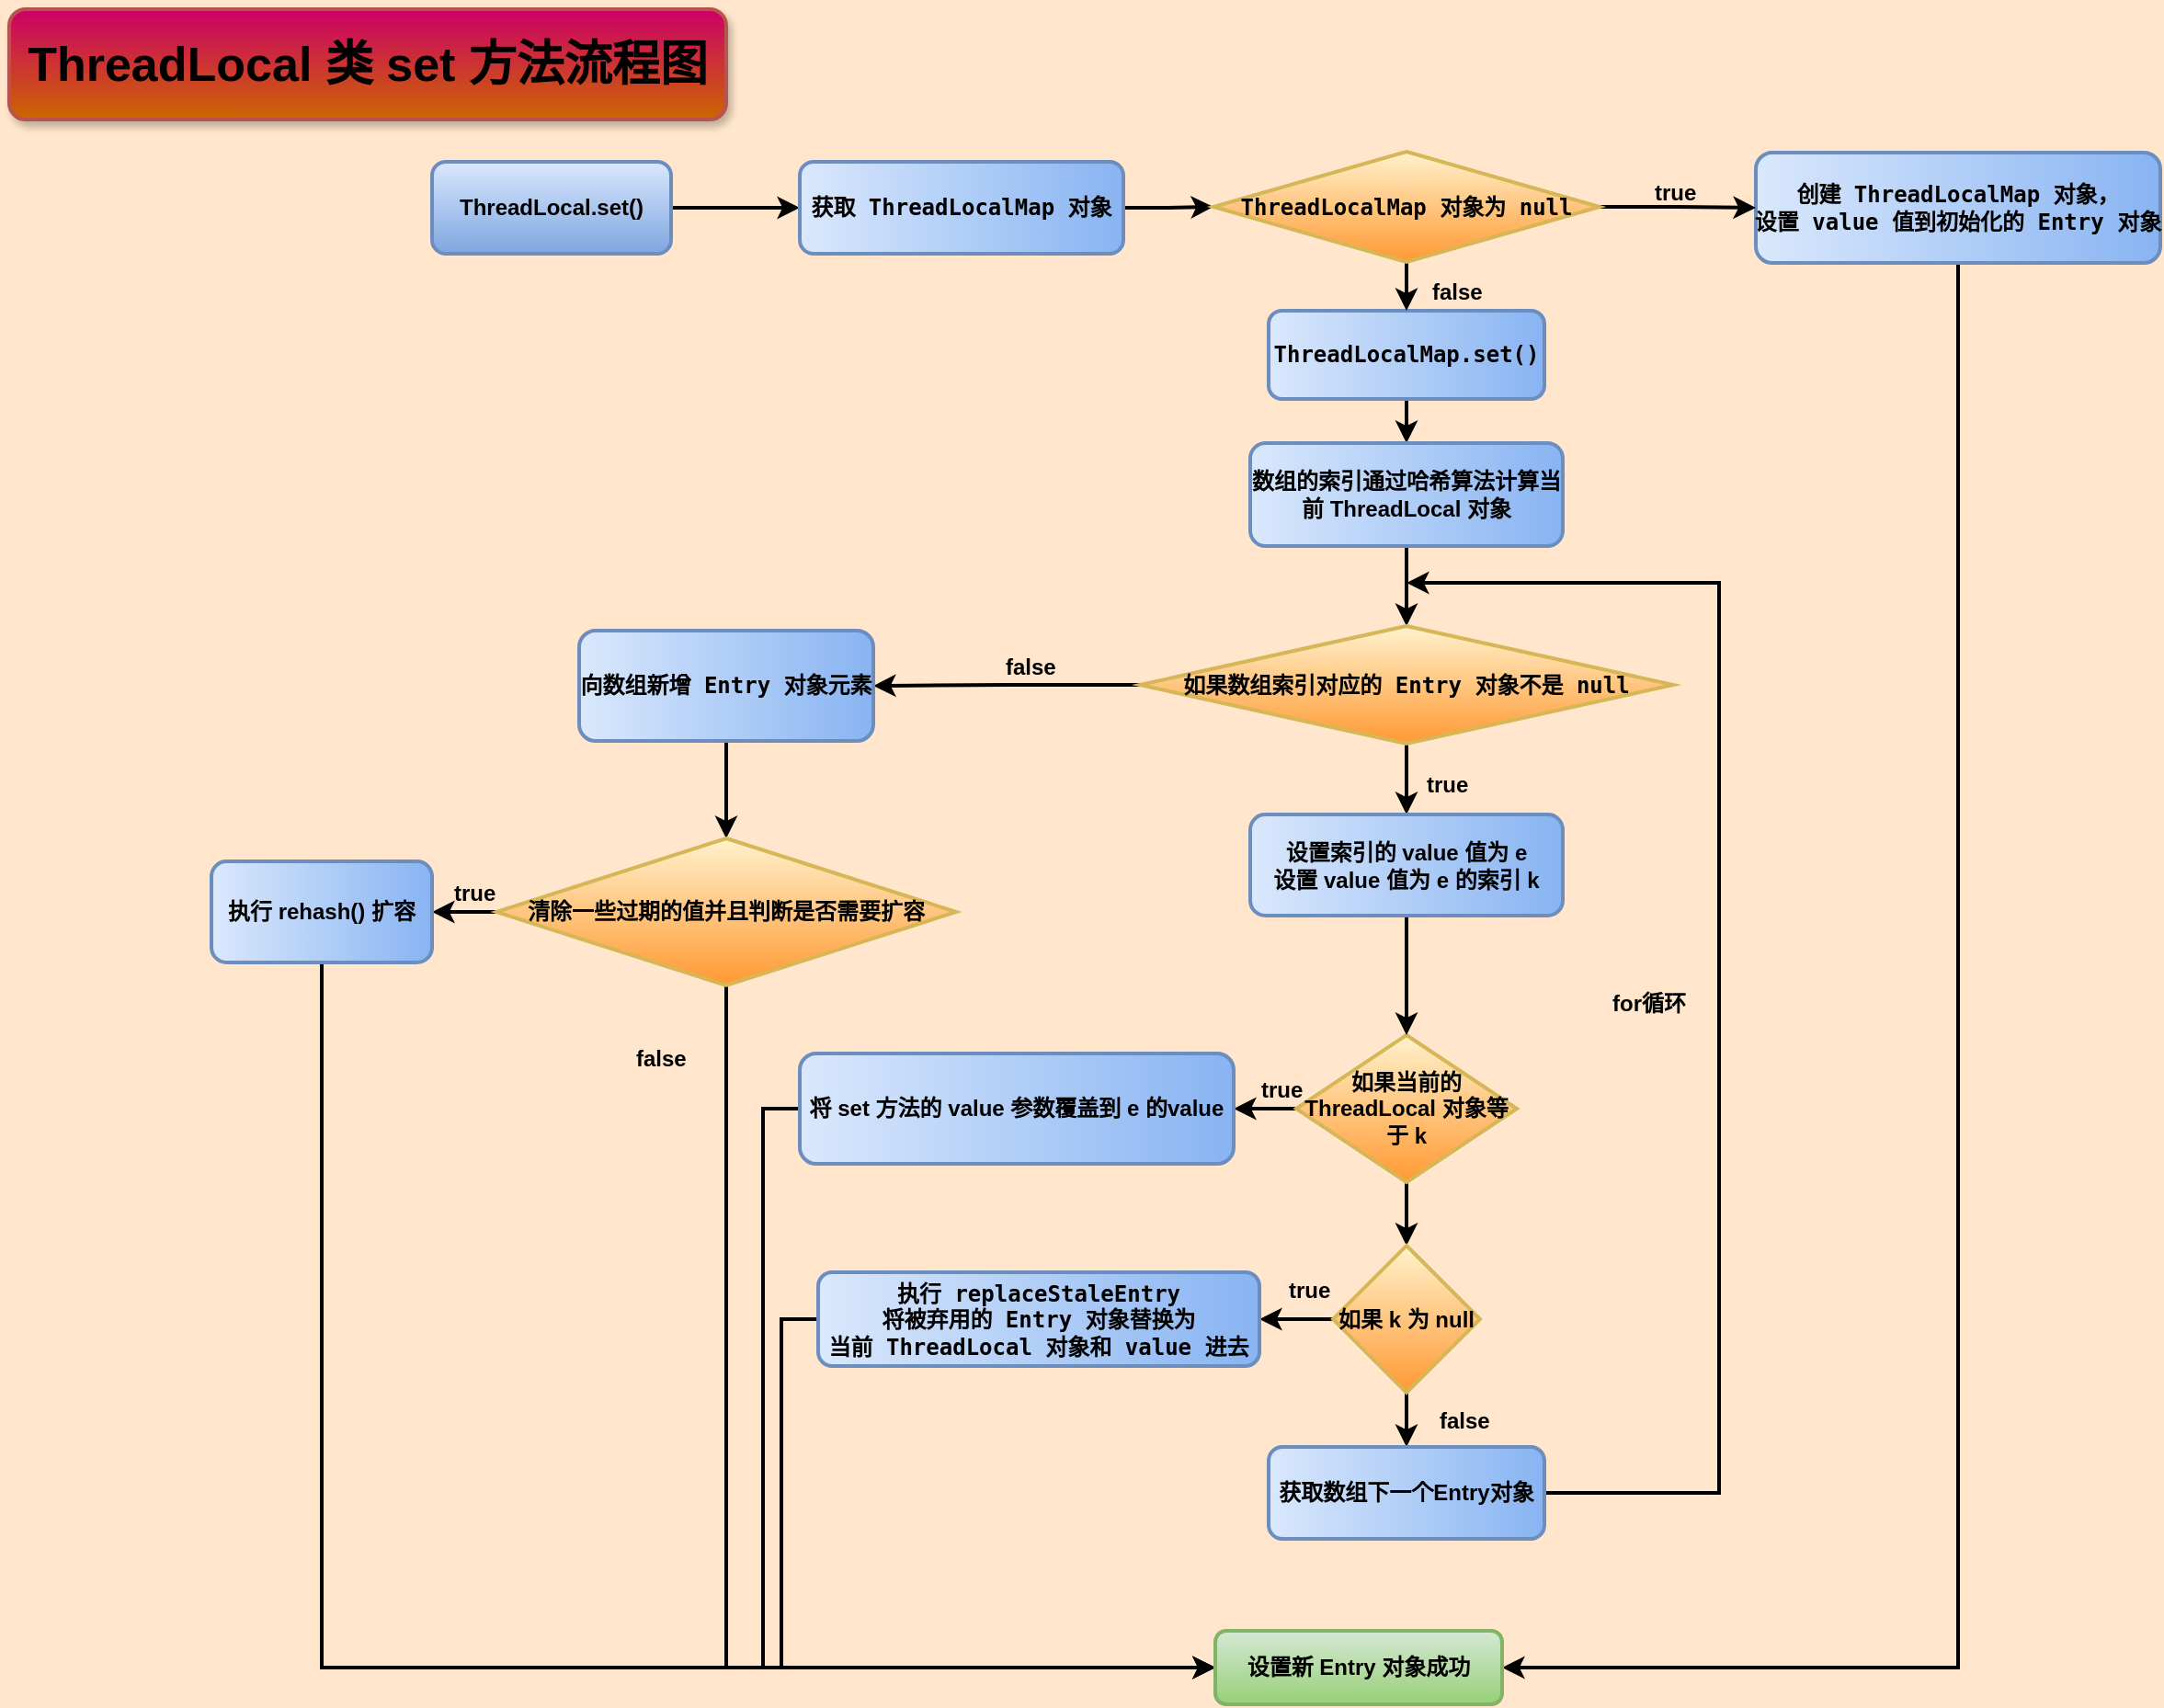 <mxfile version="10.8.8" type="device"><diagram id="uxtIHyr1_YFndTAVGwCa" name="第 1 页"><mxGraphModel dx="1989" dy="687" grid="1" gridSize="10" guides="1" tooltips="1" connect="1" arrows="1" fold="1" page="1" pageScale="1" pageWidth="827" pageHeight="1169" background="#FFE6CC" math="0" shadow="0"><root><mxCell id="0"/><mxCell id="1" parent="0"/><mxCell id="U7TYW46mipHk3XtVMcIB-161" style="edgeStyle=orthogonalEdgeStyle;rounded=0;orthogonalLoop=1;jettySize=auto;html=1;exitX=1;exitY=0.5;exitDx=0;exitDy=0;strokeWidth=2;comic=0;fontStyle=1" edge="1" parent="1" source="U7TYW46mipHk3XtVMcIB-1" target="U7TYW46mipHk3XtVMcIB-4"><mxGeometry relative="1" as="geometry"/></mxCell><mxCell id="U7TYW46mipHk3XtVMcIB-1" value="&lt;font style=&quot;font-size: 12px&quot;&gt;ThreadLocal.set()&lt;/font&gt;" style="rounded=1;whiteSpace=wrap;html=1;fontStyle=1;fillColor=#dae8fc;strokeColor=#6c8ebf;gradientColor=#7ea6e0;strokeWidth=2;comic=0;" vertex="1" parent="1"><mxGeometry x="-130" y="371" width="130" height="50" as="geometry"/></mxCell><mxCell id="U7TYW46mipHk3XtVMcIB-132" style="edgeStyle=orthogonalEdgeStyle;rounded=0;orthogonalLoop=1;jettySize=auto;html=1;exitX=0.5;exitY=1;exitDx=0;exitDy=0;entryX=1;entryY=0.5;entryDx=0;entryDy=0;fontStyle=1;strokeWidth=2;comic=0;" edge="1" parent="1" source="U7TYW46mipHk3XtVMcIB-2" target="U7TYW46mipHk3XtVMcIB-42"><mxGeometry relative="1" as="geometry"/></mxCell><mxCell id="U7TYW46mipHk3XtVMcIB-2" value="&lt;pre&gt;创建 ThreadLocalMap 对象，&lt;br&gt;设置 value 值到初始化的 Entry 对象&lt;/pre&gt;" style="rounded=1;whiteSpace=wrap;html=1;fontStyle=1;gradientColor=#88B4F2;fillColor=#dae8fc;strokeColor=#6c8ebf;gradientDirection=east;strokeWidth=2;comic=0;" vertex="1" parent="1"><mxGeometry x="590" y="366" width="220" height="60" as="geometry"/></mxCell><mxCell id="U7TYW46mipHk3XtVMcIB-18" style="edgeStyle=orthogonalEdgeStyle;rounded=0;orthogonalLoop=1;jettySize=auto;html=1;exitX=0.5;exitY=1;exitDx=0;exitDy=0;entryX=0.5;entryY=0;entryDx=0;entryDy=0;fontStyle=1;strokeWidth=2;comic=0;" edge="1" parent="1" source="U7TYW46mipHk3XtVMcIB-3" target="U7TYW46mipHk3XtVMcIB-10"><mxGeometry relative="1" as="geometry"/></mxCell><mxCell id="U7TYW46mipHk3XtVMcIB-3" value="&lt;pre&gt;ThreadLocalMap.set()&lt;/pre&gt;" style="rounded=1;whiteSpace=wrap;html=1;fontStyle=1;gradientColor=#88B4F2;fillColor=#dae8fc;strokeColor=#6c8ebf;gradientDirection=east;strokeWidth=2;comic=0;" vertex="1" parent="1"><mxGeometry x="325" y="452" width="150" height="48" as="geometry"/></mxCell><mxCell id="U7TYW46mipHk3XtVMcIB-160" style="edgeStyle=orthogonalEdgeStyle;rounded=0;orthogonalLoop=1;jettySize=auto;html=1;exitX=1;exitY=0.5;exitDx=0;exitDy=0;entryX=0;entryY=0.5;entryDx=0;entryDy=0;strokeWidth=2;comic=0;fontStyle=1" edge="1" parent="1" source="U7TYW46mipHk3XtVMcIB-4" target="U7TYW46mipHk3XtVMcIB-5"><mxGeometry relative="1" as="geometry"/></mxCell><mxCell id="U7TYW46mipHk3XtVMcIB-4" value="&lt;pre&gt;&lt;span&gt;获取 ThreadLocalMap 对象&lt;/span&gt;&lt;/pre&gt;" style="rounded=1;whiteSpace=wrap;html=1;fontStyle=1;gradientColor=#88B4F2;fillColor=#dae8fc;strokeColor=#6c8ebf;gradientDirection=east;strokeWidth=2;comic=0;" vertex="1" parent="1"><mxGeometry x="70" y="371" width="176" height="50" as="geometry"/></mxCell><mxCell id="U7TYW46mipHk3XtVMcIB-9" style="edgeStyle=orthogonalEdgeStyle;rounded=0;orthogonalLoop=1;jettySize=auto;html=1;exitX=0.5;exitY=1;exitDx=0;exitDy=0;entryX=0.5;entryY=0;entryDx=0;entryDy=0;fontStyle=1;strokeWidth=2;comic=0;" edge="1" parent="1" source="U7TYW46mipHk3XtVMcIB-5" target="U7TYW46mipHk3XtVMcIB-3"><mxGeometry relative="1" as="geometry"/></mxCell><mxCell id="U7TYW46mipHk3XtVMcIB-48" style="edgeStyle=orthogonalEdgeStyle;rounded=0;orthogonalLoop=1;jettySize=auto;html=1;exitX=1;exitY=0.5;exitDx=0;exitDy=0;entryX=0;entryY=0.5;entryDx=0;entryDy=0;fontStyle=1;strokeWidth=2;comic=0;" edge="1" parent="1" source="U7TYW46mipHk3XtVMcIB-5" target="U7TYW46mipHk3XtVMcIB-2"><mxGeometry relative="1" as="geometry"/></mxCell><mxCell id="U7TYW46mipHk3XtVMcIB-5" value="&lt;pre&gt;ThreadLocalMap 对象为 null&lt;/pre&gt;" style="rhombus;whiteSpace=wrap;html=1;fontStyle=1;gradientColor=#FF9933;fillColor=#fff2cc;strokeColor=#d6b656;strokeWidth=2;comic=0;" vertex="1" parent="1"><mxGeometry x="295" y="365.5" width="210" height="60" as="geometry"/></mxCell><mxCell id="U7TYW46mipHk3XtVMcIB-19" style="edgeStyle=orthogonalEdgeStyle;rounded=0;orthogonalLoop=1;jettySize=auto;html=1;exitX=0.5;exitY=1;exitDx=0;exitDy=0;entryX=0.5;entryY=0;entryDx=0;entryDy=0;fontStyle=1;strokeWidth=2;comic=0;" edge="1" parent="1" source="U7TYW46mipHk3XtVMcIB-10" target="U7TYW46mipHk3XtVMcIB-11"><mxGeometry relative="1" as="geometry"/></mxCell><mxCell id="U7TYW46mipHk3XtVMcIB-10" value="数组的索引通过哈希算法计算当前 ThreadLocal 对象" style="rounded=1;whiteSpace=wrap;html=1;fontStyle=1;gradientColor=#88B4F2;fillColor=#dae8fc;strokeColor=#6c8ebf;gradientDirection=east;strokeWidth=2;comic=0;" vertex="1" parent="1"><mxGeometry x="315" y="524" width="170" height="56" as="geometry"/></mxCell><mxCell id="U7TYW46mipHk3XtVMcIB-35" style="edgeStyle=orthogonalEdgeStyle;rounded=0;orthogonalLoop=1;jettySize=auto;html=1;exitX=0.5;exitY=1;exitDx=0;exitDy=0;entryX=0.5;entryY=0;entryDx=0;entryDy=0;fontStyle=1;strokeWidth=2;comic=0;" edge="1" parent="1" source="U7TYW46mipHk3XtVMcIB-11" target="U7TYW46mipHk3XtVMcIB-23"><mxGeometry relative="1" as="geometry"/></mxCell><mxCell id="U7TYW46mipHk3XtVMcIB-145" style="edgeStyle=orthogonalEdgeStyle;rounded=0;orthogonalLoop=1;jettySize=auto;html=1;exitX=0;exitY=0.5;exitDx=0;exitDy=0;entryX=1;entryY=0.5;entryDx=0;entryDy=0;fontStyle=1;strokeWidth=2;comic=0;" edge="1" parent="1" source="U7TYW46mipHk3XtVMcIB-11" target="U7TYW46mipHk3XtVMcIB-12"><mxGeometry relative="1" as="geometry"/></mxCell><mxCell id="U7TYW46mipHk3XtVMcIB-11" value="&lt;pre&gt;&lt;span&gt;如果数组索引对应的 Entry 对象不是 null&lt;/span&gt;&lt;/pre&gt;" style="rhombus;whiteSpace=wrap;html=1;fontStyle=1;gradientColor=#FF9933;fillColor=#fff2cc;strokeColor=#d6b656;strokeWidth=2;comic=0;" vertex="1" parent="1"><mxGeometry x="255" y="623.5" width="290" height="64" as="geometry"/></mxCell><mxCell id="U7TYW46mipHk3XtVMcIB-15" style="edgeStyle=orthogonalEdgeStyle;rounded=0;orthogonalLoop=1;jettySize=auto;html=1;exitX=0.5;exitY=1;exitDx=0;exitDy=0;fontStyle=1;strokeWidth=2;comic=0;" edge="1" parent="1" source="U7TYW46mipHk3XtVMcIB-12" target="U7TYW46mipHk3XtVMcIB-13"><mxGeometry relative="1" as="geometry"/></mxCell><mxCell id="U7TYW46mipHk3XtVMcIB-12" value="&lt;pre&gt;&lt;span&gt;向数组新增 Entry 对象元素&lt;/span&gt;&lt;/pre&gt;" style="rounded=1;whiteSpace=wrap;html=1;fontStyle=1;gradientColor=#88B4F2;fillColor=#dae8fc;strokeColor=#6c8ebf;gradientDirection=east;strokeWidth=2;comic=0;" vertex="1" parent="1"><mxGeometry x="-50" y="626" width="160" height="60" as="geometry"/></mxCell><mxCell id="U7TYW46mipHk3XtVMcIB-157" style="edgeStyle=orthogonalEdgeStyle;rounded=0;orthogonalLoop=1;jettySize=auto;html=1;exitX=0.5;exitY=1;exitDx=0;exitDy=0;entryX=0;entryY=0.5;entryDx=0;entryDy=0;fontStyle=1;strokeWidth=2;comic=0;" edge="1" parent="1" source="U7TYW46mipHk3XtVMcIB-13" target="U7TYW46mipHk3XtVMcIB-42"><mxGeometry relative="1" as="geometry"/></mxCell><mxCell id="U7TYW46mipHk3XtVMcIB-169" style="edgeStyle=orthogonalEdgeStyle;rounded=0;comic=0;orthogonalLoop=1;jettySize=auto;html=1;exitX=0;exitY=0.5;exitDx=0;exitDy=0;entryX=1;entryY=0.5;entryDx=0;entryDy=0;shadow=0;strokeColor=#000000;strokeWidth=2;fontStyle=1" edge="1" parent="1" source="U7TYW46mipHk3XtVMcIB-13" target="U7TYW46mipHk3XtVMcIB-14"><mxGeometry relative="1" as="geometry"/></mxCell><mxCell id="U7TYW46mipHk3XtVMcIB-13" value="&lt;pre&gt;&lt;span&gt;清除一些过期的值并且判断是否需要扩容&lt;/span&gt;&lt;/pre&gt;" style="rhombus;whiteSpace=wrap;html=1;fontStyle=1;gradientColor=#FF9933;fillColor=#fff2cc;strokeColor=#d6b656;strokeWidth=2;comic=0;" vertex="1" parent="1"><mxGeometry x="-95" y="739" width="250" height="80" as="geometry"/></mxCell><mxCell id="U7TYW46mipHk3XtVMcIB-45" style="edgeStyle=orthogonalEdgeStyle;rounded=0;orthogonalLoop=1;jettySize=auto;html=1;exitX=0.5;exitY=1;exitDx=0;exitDy=0;entryX=0;entryY=0.5;entryDx=0;entryDy=0;fontStyle=1;strokeWidth=2;comic=0;" edge="1" parent="1" source="U7TYW46mipHk3XtVMcIB-14" target="U7TYW46mipHk3XtVMcIB-42"><mxGeometry relative="1" as="geometry"/></mxCell><mxCell id="U7TYW46mipHk3XtVMcIB-14" value="执行&amp;nbsp;&lt;span&gt;rehash()&amp;nbsp;&lt;/span&gt;&lt;span&gt;扩容&lt;/span&gt;&lt;br&gt;" style="rounded=1;whiteSpace=wrap;html=1;fontStyle=1;gradientColor=#88B4F2;fillColor=#dae8fc;strokeColor=#6c8ebf;gradientDirection=east;strokeWidth=2;comic=0;" vertex="1" parent="1"><mxGeometry x="-250" y="751.5" width="120" height="55" as="geometry"/></mxCell><mxCell id="U7TYW46mipHk3XtVMcIB-20" value="false" style="text;html=1;resizable=0;points=[];autosize=1;align=left;verticalAlign=top;spacingTop=-4;fontStyle=1;strokeWidth=2;comic=0;" vertex="1" parent="1"><mxGeometry x="180" y="636" width="40" height="20" as="geometry"/></mxCell><mxCell id="U7TYW46mipHk3XtVMcIB-21" value="true" style="text;html=1;resizable=0;points=[];autosize=1;align=left;verticalAlign=top;spacingTop=-4;fontStyle=1;strokeWidth=2;comic=0;" vertex="1" parent="1"><mxGeometry x="-120" y="759" width="40" height="20" as="geometry"/></mxCell><mxCell id="U7TYW46mipHk3XtVMcIB-38" style="edgeStyle=orthogonalEdgeStyle;rounded=0;orthogonalLoop=1;jettySize=auto;html=1;exitX=0.5;exitY=1;exitDx=0;exitDy=0;fontStyle=1;strokeWidth=2;comic=0;" edge="1" parent="1" source="U7TYW46mipHk3XtVMcIB-22" target="U7TYW46mipHk3XtVMcIB-26"><mxGeometry relative="1" as="geometry"/></mxCell><mxCell id="U7TYW46mipHk3XtVMcIB-146" style="edgeStyle=orthogonalEdgeStyle;rounded=0;orthogonalLoop=1;jettySize=auto;html=1;exitX=0;exitY=0.5;exitDx=0;exitDy=0;entryX=1;entryY=0.5;entryDx=0;entryDy=0;fontStyle=1;strokeWidth=2;comic=0;" edge="1" parent="1" source="U7TYW46mipHk3XtVMcIB-22" target="U7TYW46mipHk3XtVMcIB-25"><mxGeometry relative="1" as="geometry"/></mxCell><mxCell id="U7TYW46mipHk3XtVMcIB-22" value="如果当前的ThreadLocal 对象等于 k" style="rhombus;whiteSpace=wrap;html=1;fontStyle=1;gradientColor=#FF9933;fillColor=#fff2cc;strokeColor=#d6b656;strokeWidth=2;comic=0;" vertex="1" parent="1"><mxGeometry x="340" y="846" width="120" height="80" as="geometry"/></mxCell><mxCell id="U7TYW46mipHk3XtVMcIB-140" style="edgeStyle=orthogonalEdgeStyle;rounded=0;orthogonalLoop=1;jettySize=auto;html=1;exitX=0.5;exitY=1;exitDx=0;exitDy=0;fontStyle=1;strokeWidth=2;comic=0;" edge="1" parent="1" source="U7TYW46mipHk3XtVMcIB-23" target="U7TYW46mipHk3XtVMcIB-22"><mxGeometry relative="1" as="geometry"/></mxCell><mxCell id="U7TYW46mipHk3XtVMcIB-23" value="设置索引的 value 值为 e&lt;br&gt;设置 value 值为 e 的索引 k&lt;br&gt;" style="rounded=1;whiteSpace=wrap;html=1;fontStyle=1;gradientColor=#88B4F2;fillColor=#dae8fc;strokeColor=#6c8ebf;gradientDirection=east;strokeWidth=2;comic=0;" vertex="1" parent="1"><mxGeometry x="315" y="726" width="170" height="55" as="geometry"/></mxCell><mxCell id="U7TYW46mipHk3XtVMcIB-154" style="edgeStyle=orthogonalEdgeStyle;rounded=0;orthogonalLoop=1;jettySize=auto;html=1;exitX=0;exitY=0.5;exitDx=0;exitDy=0;entryX=0;entryY=0.5;entryDx=0;entryDy=0;fontStyle=1;strokeWidth=2;comic=0;" edge="1" parent="1" source="U7TYW46mipHk3XtVMcIB-25" target="U7TYW46mipHk3XtVMcIB-42"><mxGeometry relative="1" as="geometry"><Array as="points"><mxPoint x="50" y="886"/><mxPoint x="50" y="1190"/></Array></mxGeometry></mxCell><mxCell id="U7TYW46mipHk3XtVMcIB-25" value="将 set 方法的 value 参数覆盖到 e 的value" style="rounded=1;whiteSpace=wrap;html=1;fontStyle=1;gradientColor=#88B4F2;fillColor=#dae8fc;strokeColor=#6c8ebf;gradientDirection=east;strokeWidth=2;comic=0;" vertex="1" parent="1"><mxGeometry x="70" y="856" width="236" height="60" as="geometry"/></mxCell><mxCell id="U7TYW46mipHk3XtVMcIB-43" style="edgeStyle=orthogonalEdgeStyle;rounded=0;orthogonalLoop=1;jettySize=auto;html=1;exitX=0.5;exitY=1;exitDx=0;exitDy=0;fontStyle=1;strokeWidth=2;comic=0;" edge="1" parent="1" source="U7TYW46mipHk3XtVMcIB-26" target="U7TYW46mipHk3XtVMcIB-41"><mxGeometry relative="1" as="geometry"/></mxCell><mxCell id="U7TYW46mipHk3XtVMcIB-172" style="edgeStyle=orthogonalEdgeStyle;rounded=0;comic=0;orthogonalLoop=1;jettySize=auto;html=1;exitX=0;exitY=0.5;exitDx=0;exitDy=0;shadow=0;strokeColor=#000000;strokeWidth=2;" edge="1" parent="1" source="U7TYW46mipHk3XtVMcIB-26" target="U7TYW46mipHk3XtVMcIB-27"><mxGeometry relative="1" as="geometry"/></mxCell><mxCell id="U7TYW46mipHk3XtVMcIB-26" value="如果 k 为 null" style="rhombus;whiteSpace=wrap;html=1;fontStyle=1;gradientColor=#FF9933;fillColor=#fff2cc;strokeColor=#d6b656;strokeWidth=2;comic=0;" vertex="1" parent="1"><mxGeometry x="360" y="960.5" width="80" height="80" as="geometry"/></mxCell><mxCell id="U7TYW46mipHk3XtVMcIB-47" style="edgeStyle=orthogonalEdgeStyle;rounded=0;orthogonalLoop=1;jettySize=auto;html=1;exitX=0;exitY=0.5;exitDx=0;exitDy=0;entryX=0;entryY=0.5;entryDx=0;entryDy=0;fontStyle=1;strokeWidth=2;comic=0;" edge="1" parent="1" source="U7TYW46mipHk3XtVMcIB-27" target="U7TYW46mipHk3XtVMcIB-42"><mxGeometry relative="1" as="geometry"/></mxCell><mxCell id="U7TYW46mipHk3XtVMcIB-27" value="&lt;pre&gt;&lt;span&gt;执行 replaceStaleEntry&lt;br&gt;&lt;/span&gt;将被弃用的 Entry 对象替换为&lt;br&gt;当前 ThreadLocal 对象和 value 进去&lt;/pre&gt;" style="rounded=1;whiteSpace=wrap;html=1;fontStyle=1;gradientColor=#88B4F2;fillColor=#dae8fc;strokeColor=#6c8ebf;gradientDirection=east;strokeWidth=2;comic=0;" vertex="1" parent="1"><mxGeometry x="80" y="975" width="240" height="51" as="geometry"/></mxCell><mxCell id="U7TYW46mipHk3XtVMcIB-163" style="edgeStyle=orthogonalEdgeStyle;rounded=0;comic=0;orthogonalLoop=1;jettySize=auto;html=1;exitX=1;exitY=0.5;exitDx=0;exitDy=0;shadow=0;strokeColor=#000000;strokeWidth=2;fontStyle=1" edge="1" parent="1" source="U7TYW46mipHk3XtVMcIB-41"><mxGeometry relative="1" as="geometry"><mxPoint x="400" y="600" as="targetPoint"/><Array as="points"><mxPoint x="570" y="1095"/><mxPoint x="570" y="600"/></Array></mxGeometry></mxCell><mxCell id="U7TYW46mipHk3XtVMcIB-41" value="获取数组下一个Entry对象" style="rounded=1;whiteSpace=wrap;html=1;fontStyle=1;gradientColor=#88B4F2;fillColor=#dae8fc;strokeColor=#6c8ebf;gradientDirection=east;strokeWidth=2;comic=0;" vertex="1" parent="1"><mxGeometry x="325" y="1070" width="150" height="50" as="geometry"/></mxCell><mxCell id="U7TYW46mipHk3XtVMcIB-42" value="设置新 Entry 对象成功" style="rounded=1;whiteSpace=wrap;html=1;fontStyle=1;fillColor=#d5e8d4;strokeColor=#82b366;gradientColor=#97d077;strokeWidth=2;comic=0;" vertex="1" parent="1"><mxGeometry x="296" y="1170" width="156" height="40" as="geometry"/></mxCell><mxCell id="U7TYW46mipHk3XtVMcIB-141" value="true" style="text;html=1;resizable=0;points=[];autosize=1;align=left;verticalAlign=top;spacingTop=-4;fontStyle=1;strokeWidth=2;comic=0;" vertex="1" parent="1"><mxGeometry x="533" y="378" width="40" height="20" as="geometry"/></mxCell><mxCell id="U7TYW46mipHk3XtVMcIB-142" value="false" style="text;html=1;resizable=0;points=[];autosize=1;align=left;verticalAlign=top;spacingTop=-4;fontStyle=1;strokeWidth=2;comic=0;" vertex="1" parent="1"><mxGeometry x="412" y="432" width="40" height="20" as="geometry"/></mxCell><mxCell id="U7TYW46mipHk3XtVMcIB-144" value="true" style="text;html=1;resizable=0;points=[];autosize=1;align=left;verticalAlign=top;spacingTop=-4;fontStyle=1;strokeWidth=2;comic=0;" vertex="1" parent="1"><mxGeometry x="409" y="700" width="40" height="20" as="geometry"/></mxCell><mxCell id="U7TYW46mipHk3XtVMcIB-148" value="false" style="text;html=1;resizable=0;points=[];autosize=1;align=left;verticalAlign=top;spacingTop=-4;fontStyle=1;strokeWidth=2;comic=0;" vertex="1" parent="1"><mxGeometry x="416" y="1046" width="40" height="20" as="geometry"/></mxCell><mxCell id="U7TYW46mipHk3XtVMcIB-149" value="true" style="text;html=1;resizable=0;points=[];autosize=1;align=left;verticalAlign=top;spacingTop=-4;fontStyle=1;strokeWidth=2;comic=0;" vertex="1" parent="1"><mxGeometry x="334" y="975" width="40" height="20" as="geometry"/></mxCell><mxCell id="U7TYW46mipHk3XtVMcIB-155" value="for循环" style="text;html=1;resizable=0;points=[];autosize=1;align=left;verticalAlign=top;spacingTop=-4;fontStyle=1;strokeWidth=2;comic=0;" vertex="1" parent="1"><mxGeometry x="510" y="819" width="50" height="20" as="geometry"/></mxCell><mxCell id="U7TYW46mipHk3XtVMcIB-158" value="false" style="text;html=1;resizable=0;points=[];autosize=1;align=left;verticalAlign=top;spacingTop=-4;fontStyle=1;strokeWidth=2;comic=0;" vertex="1" parent="1"><mxGeometry x="-21" y="849" width="40" height="20" as="geometry"/></mxCell><mxCell id="U7TYW46mipHk3XtVMcIB-165" value="&lt;span&gt;&lt;font style=&quot;font-size: 26px&quot;&gt;ThreadLocal 类 set 方法流程图&lt;/font&gt;&lt;/span&gt;" style="rounded=1;whiteSpace=wrap;html=1;shadow=1;strokeColor=#b85450;strokeWidth=2;gradientColor=#CC6600;fillColor=#CC0066;fontStyle=1" vertex="1" parent="1"><mxGeometry x="-360" y="288" width="390" height="60" as="geometry"/></mxCell><mxCell id="U7TYW46mipHk3XtVMcIB-170" value="true" style="text;html=1;resizable=0;points=[];autosize=1;align=left;verticalAlign=top;spacingTop=-4;fontStyle=1" vertex="1" parent="1"><mxGeometry x="319" y="866" width="40" height="20" as="geometry"/></mxCell></root></mxGraphModel></diagram></mxfile>